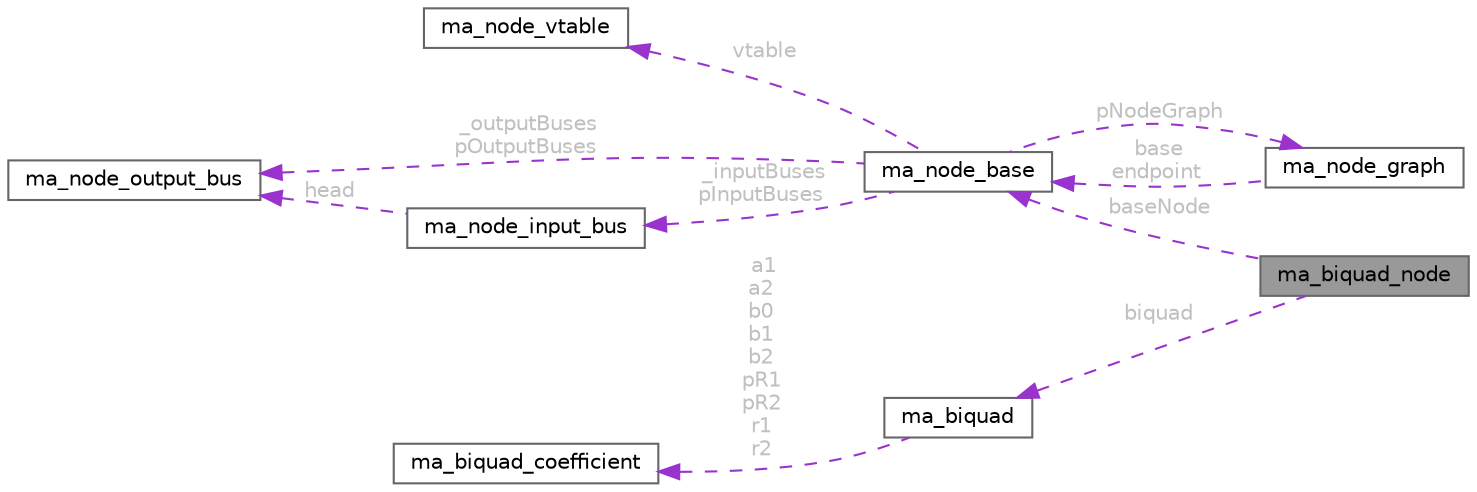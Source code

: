 digraph "ma_biquad_node"
{
 // LATEX_PDF_SIZE
  bgcolor="transparent";
  edge [fontname=Helvetica,fontsize=10,labelfontname=Helvetica,labelfontsize=10];
  node [fontname=Helvetica,fontsize=10,shape=box,height=0.2,width=0.4];
  rankdir="LR";
  Node1 [id="Node000001",label="ma_biquad_node",height=0.2,width=0.4,color="gray40", fillcolor="grey60", style="filled", fontcolor="black",tooltip=" "];
  Node2 -> Node1 [id="edge10_Node000001_Node000002",dir="back",color="darkorchid3",style="dashed",tooltip=" ",label=" baseNode",fontcolor="grey" ];
  Node2 [id="Node000002",label="ma_node_base",height=0.2,width=0.4,color="gray40", fillcolor="white", style="filled",URL="$structma__node__base.html",tooltip=" "];
  Node3 -> Node2 [id="edge11_Node000002_Node000003",dir="back",color="darkorchid3",style="dashed",tooltip=" ",label=" pNodeGraph",fontcolor="grey" ];
  Node3 [id="Node000003",label="ma_node_graph",height=0.2,width=0.4,color="gray40", fillcolor="white", style="filled",URL="$structma__node__graph.html",tooltip=" "];
  Node2 -> Node3 [id="edge12_Node000003_Node000002",dir="back",color="darkorchid3",style="dashed",tooltip=" ",label=" base\nendpoint",fontcolor="grey" ];
  Node4 -> Node2 [id="edge13_Node000002_Node000004",dir="back",color="darkorchid3",style="dashed",tooltip=" ",label=" vtable",fontcolor="grey" ];
  Node4 [id="Node000004",label="ma_node_vtable",height=0.2,width=0.4,color="gray40", fillcolor="white", style="filled",URL="$structma__node__vtable.html",tooltip=" "];
  Node5 -> Node2 [id="edge14_Node000002_Node000005",dir="back",color="darkorchid3",style="dashed",tooltip=" ",label=" _inputBuses\npInputBuses",fontcolor="grey" ];
  Node5 [id="Node000005",label="ma_node_input_bus",height=0.2,width=0.4,color="gray40", fillcolor="white", style="filled",URL="$structma__node__input__bus.html",tooltip=" "];
  Node6 -> Node5 [id="edge15_Node000005_Node000006",dir="back",color="darkorchid3",style="dashed",tooltip=" ",label=" head",fontcolor="grey" ];
  Node6 [id="Node000006",label="ma_node_output_bus",height=0.2,width=0.4,color="gray40", fillcolor="white", style="filled",URL="$structma__node__output__bus.html",tooltip=" "];
  Node6 -> Node2 [id="edge16_Node000002_Node000006",dir="back",color="darkorchid3",style="dashed",tooltip=" ",label=" _outputBuses\npOutputBuses",fontcolor="grey" ];
  Node7 -> Node1 [id="edge17_Node000001_Node000007",dir="back",color="darkorchid3",style="dashed",tooltip=" ",label=" biquad",fontcolor="grey" ];
  Node7 [id="Node000007",label="ma_biquad",height=0.2,width=0.4,color="gray40", fillcolor="white", style="filled",URL="$structma__biquad.html",tooltip=" "];
  Node8 -> Node7 [id="edge18_Node000007_Node000008",dir="back",color="darkorchid3",style="dashed",tooltip=" ",label=" a1\na2\nb0\nb1\nb2\npR1\npR2\nr1\nr2",fontcolor="grey" ];
  Node8 [id="Node000008",label="ma_biquad_coefficient",height=0.2,width=0.4,color="gray40", fillcolor="white", style="filled",URL="$unionma__biquad__coefficient.html",tooltip=" "];
}
